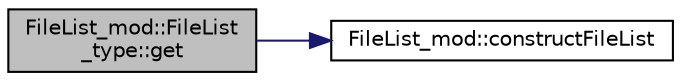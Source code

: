 digraph "FileList_mod::FileList_type::get"
{
 // LATEX_PDF_SIZE
  edge [fontname="Helvetica",fontsize="10",labelfontname="Helvetica",labelfontsize="10"];
  node [fontname="Helvetica",fontsize="10",shape=record];
  rankdir="LR";
  Node1 [label="FileList_mod::FileList\l_type::get",height=0.2,width=0.4,color="black", fillcolor="grey75", style="filled", fontcolor="black",tooltip=" "];
  Node1 -> Node2 [color="midnightblue",fontsize="10",style="solid",fontname="Helvetica"];
  Node2 [label="FileList_mod::constructFileList",height=0.2,width=0.4,color="black", fillcolor="white", style="filled",URL="$namespaceFileList__mod.html#ab8522200c447ca39d3db8e53121893bf",tooltip="The constructor of the FileList_type class."];
}
